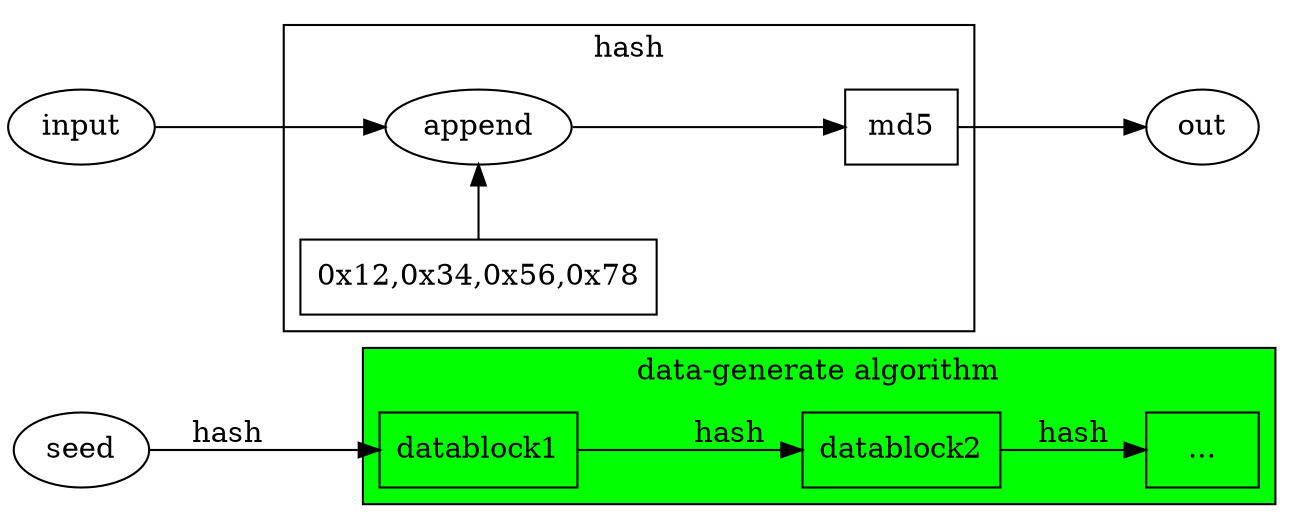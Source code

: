 digraph random_core{
    rankdir=LR;
    seed;
    out;
    seed->datablock1[label="hash"];
    subgraph cluster_asdf{
        label="data-generate algorithm";
        bgcolor=green;
        datablock1[shape="box"];
        datablock2[shape="box"];
        "..."[shape=box];
        datablock1->datablock2[label="hash"];
        datablock2->"..."[label="hash"];
        //{rank=same;out,"..."}
    }
    input;
    input -> add;
    subgraph cluster_nerf{
    label="hash";
    add[label="append"];
    source[label="0x12,0x34,0x56,0x78",shape=box];
    source->add;
    md5[shape=box];
    add->md5;
    {rank=same;add,source}
    }
    md5->out;

    {rank=same;input,seed}

}

